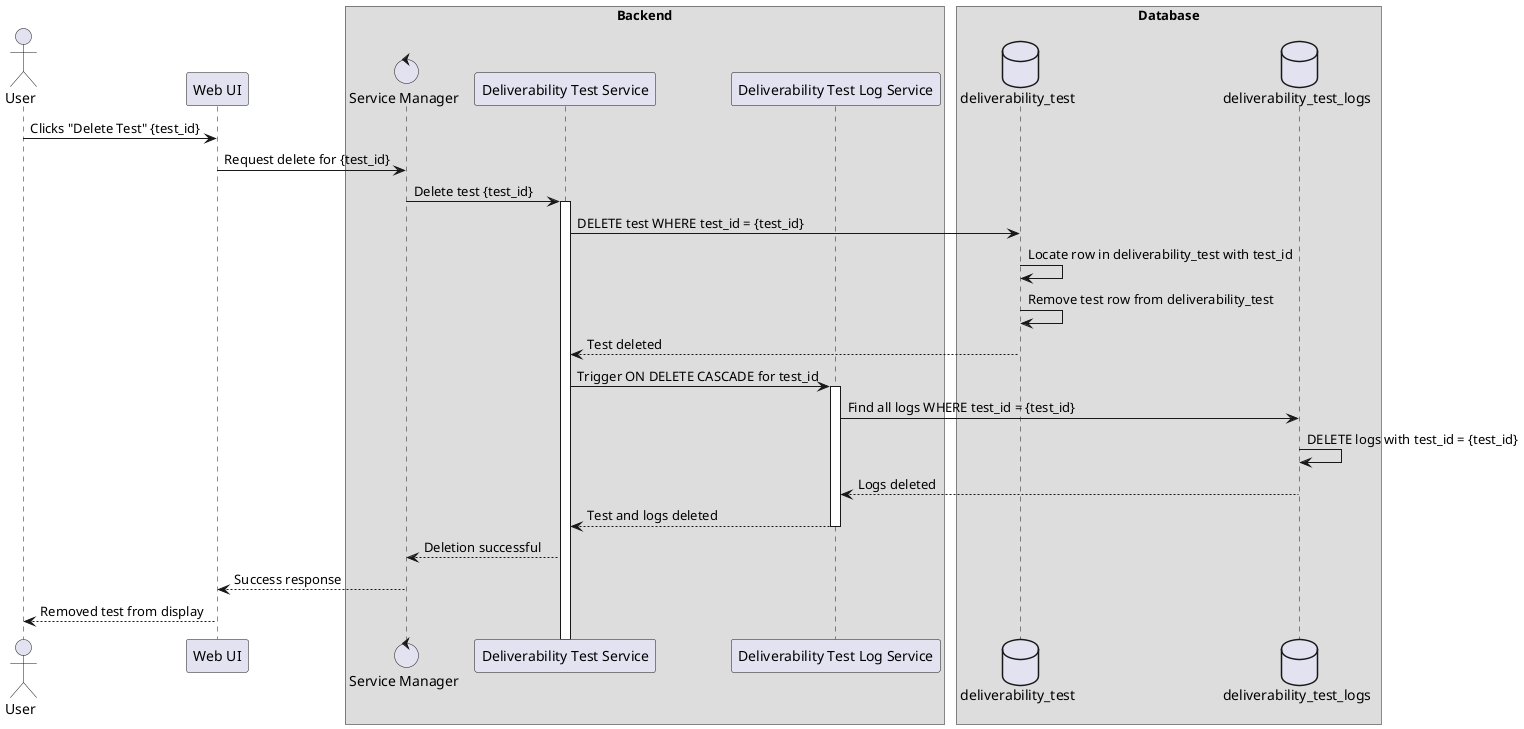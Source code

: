 @startuml
!pragma teoz true

/' Hard delete cascade flow for deliverability_test and deliverability_test_logs. '/

actor User as user

participant "Web UI" as web_ui

box Backend
    control "Service Manager" as service_manager
    participant "Deliverability Test Service" as deliverability_test
    participant "Deliverability Test Log Service" as deliverability_test_log
end box

box Database
    database "deliverability_test" as dt
    database "deliverability_test_logs" as dtl
end box

/' Step-by-step deletion flow with cascade '/

user -> web_ui: Clicks "Delete Test" {test_id}
web_ui -> service_manager: Request delete for {test_id}
service_manager -> deliverability_test: Delete test {test_id}
activate deliverability_test

deliverability_test -> dt: DELETE test WHERE test_id = {test_id}

dt -> dt: Locate row in deliverability_test with test_id
dt -> dt: Remove test row from deliverability_test
dt --> deliverability_test: Test deleted

/' Cascade process begins '/
deliverability_test -> deliverability_test_log: Trigger ON DELETE CASCADE for test_id
activate deliverability_test_log
deliverability_test_log -> dtl: Find all logs WHERE test_id = {test_id}
dtl -> dtl: DELETE logs with test_id = {test_id}
dtl --> deliverability_test_log: Logs deleted
deliverability_test_log --> deliverability_test: Test and logs deleted
deactivate deliverability_test_log

deliverability_test --> service_manager: Deletion successful
service_manager --> web_ui: Success response
web_ui --> user: Removed test from display
@enduml
